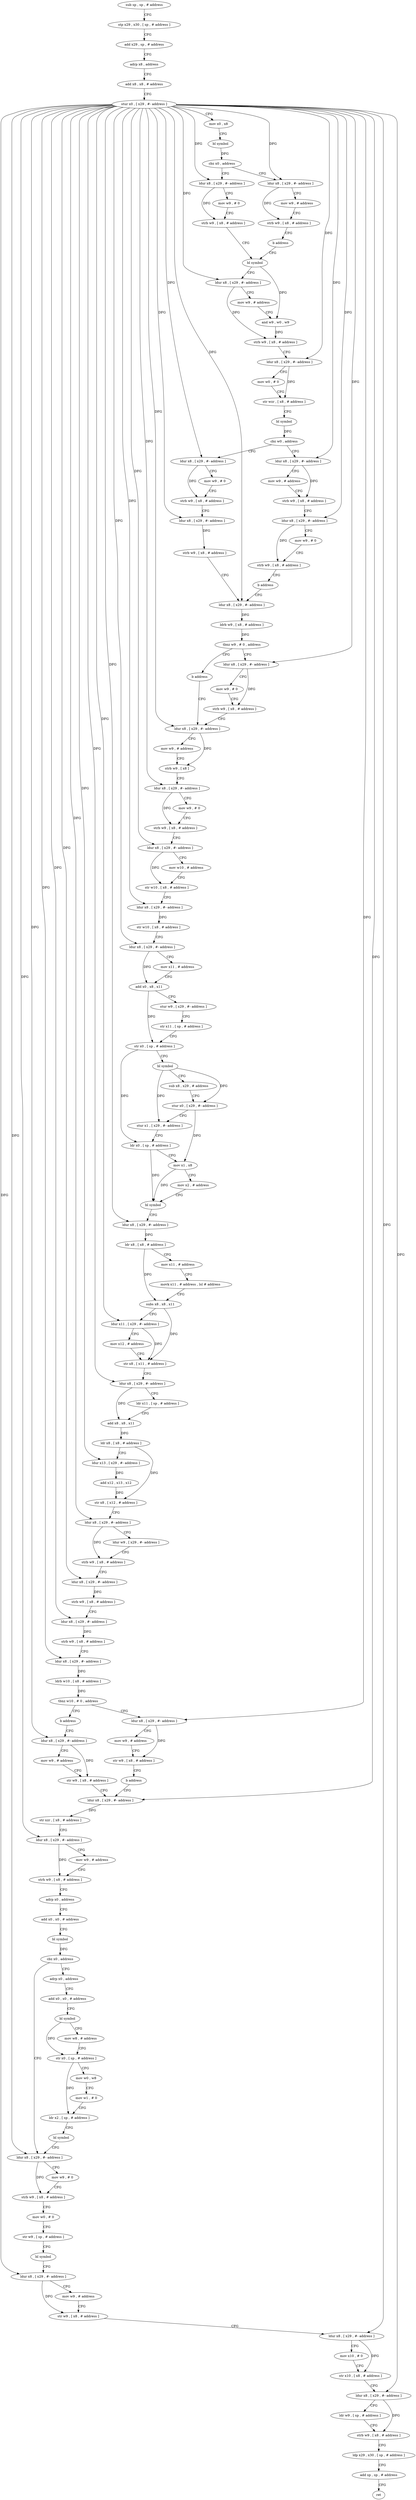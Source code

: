 digraph "func" {
"4250216" [label = "sub sp , sp , # address" ]
"4250220" [label = "stp x29 , x30 , [ sp , # address ]" ]
"4250224" [label = "add x29 , sp , # address" ]
"4250228" [label = "adrp x8 , address" ]
"4250232" [label = "add x8 , x8 , # address" ]
"4250236" [label = "stur x0 , [ x29 , #- address ]" ]
"4250240" [label = "mov x0 , x8" ]
"4250244" [label = "bl symbol" ]
"4250248" [label = "cbz x0 , address" ]
"4250268" [label = "ldur x8 , [ x29 , #- address ]" ]
"4250252" [label = "ldur x8 , [ x29 , #- address ]" ]
"4250272" [label = "mov w9 , # 0" ]
"4250276" [label = "strb w9 , [ x8 , # address ]" ]
"4250280" [label = "bl symbol" ]
"4250256" [label = "mov w9 , # address" ]
"4250260" [label = "strb w9 , [ x8 , # address ]" ]
"4250264" [label = "b address" ]
"4250348" [label = "ldur x8 , [ x29 , #- address ]" ]
"4250352" [label = "mov w9 , # 0" ]
"4250356" [label = "strb w9 , [ x8 , # address ]" ]
"4250360" [label = "ldur x8 , [ x29 , #- address ]" ]
"4250364" [label = "strb w9 , [ x8 , # address ]" ]
"4250368" [label = "ldur x8 , [ x29 , #- address ]" ]
"4250320" [label = "ldur x8 , [ x29 , #- address ]" ]
"4250324" [label = "mov w9 , # address" ]
"4250328" [label = "strb w9 , [ x8 , # address ]" ]
"4250332" [label = "ldur x8 , [ x29 , #- address ]" ]
"4250336" [label = "mov w9 , # 0" ]
"4250340" [label = "strb w9 , [ x8 , # address ]" ]
"4250344" [label = "b address" ]
"4250284" [label = "ldur x8 , [ x29 , #- address ]" ]
"4250288" [label = "mov w9 , # address" ]
"4250292" [label = "and w9 , w0 , w9" ]
"4250296" [label = "strb w9 , [ x8 , # address ]" ]
"4250300" [label = "ldur x8 , [ x29 , #- address ]" ]
"4250304" [label = "mov w0 , # 0" ]
"4250308" [label = "str wzr , [ x8 , # address ]" ]
"4250312" [label = "bl symbol" ]
"4250316" [label = "cbz w0 , address" ]
"4250384" [label = "ldur x8 , [ x29 , #- address ]" ]
"4250388" [label = "mov w9 , # 0" ]
"4250392" [label = "strb w9 , [ x8 , # address ]" ]
"4250396" [label = "ldur x8 , [ x29 , #- address ]" ]
"4250380" [label = "b address" ]
"4250372" [label = "ldrb w9 , [ x8 , # address ]" ]
"4250376" [label = "tbnz w9 , # 0 , address" ]
"4250600" [label = "ldur x8 , [ x29 , #- address ]" ]
"4250604" [label = "mov w9 , # address" ]
"4250608" [label = "str w9 , [ x8 , # address ]" ]
"4250612" [label = "b address" ]
"4250628" [label = "ldur x8 , [ x29 , #- address ]" ]
"4250596" [label = "b address" ]
"4250616" [label = "ldur x8 , [ x29 , #- address ]" ]
"4250400" [label = "mov w9 , # address" ]
"4250404" [label = "strb w9 , [ x8 ]" ]
"4250408" [label = "ldur x8 , [ x29 , #- address ]" ]
"4250412" [label = "mov w9 , # 0" ]
"4250416" [label = "strb w9 , [ x8 , # address ]" ]
"4250420" [label = "ldur x8 , [ x29 , #- address ]" ]
"4250424" [label = "mov w10 , # address" ]
"4250428" [label = "str w10 , [ x8 , # address ]" ]
"4250432" [label = "ldur x8 , [ x29 , #- address ]" ]
"4250436" [label = "str w10 , [ x8 , # address ]" ]
"4250440" [label = "ldur x8 , [ x29 , #- address ]" ]
"4250444" [label = "mov x11 , # address" ]
"4250448" [label = "add x0 , x8 , x11" ]
"4250452" [label = "stur w9 , [ x29 , #- address ]" ]
"4250456" [label = "str x11 , [ sp , # address ]" ]
"4250460" [label = "str x0 , [ sp , # address ]" ]
"4250464" [label = "bl symbol" ]
"4250468" [label = "sub x8 , x29 , # address" ]
"4250472" [label = "stur x0 , [ x29 , #- address ]" ]
"4250476" [label = "stur x1 , [ x29 , #- address ]" ]
"4250480" [label = "ldr x0 , [ sp , # address ]" ]
"4250484" [label = "mov x1 , x8" ]
"4250488" [label = "mov x2 , # address" ]
"4250492" [label = "bl symbol" ]
"4250496" [label = "ldur x8 , [ x29 , #- address ]" ]
"4250500" [label = "ldr x8 , [ x8 , # address ]" ]
"4250504" [label = "mov x11 , # address" ]
"4250508" [label = "movk x11 , # address , lsl # address" ]
"4250512" [label = "subs x8 , x8 , x11" ]
"4250516" [label = "ldur x11 , [ x29 , #- address ]" ]
"4250520" [label = "mov x12 , # address" ]
"4250524" [label = "str x8 , [ x11 , # address ]" ]
"4250528" [label = "ldur x8 , [ x29 , #- address ]" ]
"4250532" [label = "ldr x11 , [ sp , # address ]" ]
"4250536" [label = "add x8 , x8 , x11" ]
"4250540" [label = "ldr x8 , [ x8 , # address ]" ]
"4250544" [label = "ldur x13 , [ x29 , #- address ]" ]
"4250548" [label = "add x12 , x13 , x12" ]
"4250552" [label = "str x8 , [ x12 , # address ]" ]
"4250556" [label = "ldur x8 , [ x29 , #- address ]" ]
"4250560" [label = "ldur w9 , [ x29 , #- address ]" ]
"4250564" [label = "strb w9 , [ x8 , # address ]" ]
"4250568" [label = "ldur x8 , [ x29 , #- address ]" ]
"4250572" [label = "strb w9 , [ x8 , # address ]" ]
"4250576" [label = "ldur x8 , [ x29 , #- address ]" ]
"4250580" [label = "strb w9 , [ x8 , # address ]" ]
"4250584" [label = "ldur x8 , [ x29 , #- address ]" ]
"4250588" [label = "ldrb w10 , [ x8 , # address ]" ]
"4250592" [label = "tbnz w10 , # 0 , address" ]
"4250632" [label = "str xzr , [ x8 , # address ]" ]
"4250636" [label = "ldur x8 , [ x29 , #- address ]" ]
"4250640" [label = "mov w9 , # address" ]
"4250644" [label = "strh w9 , [ x8 , # address ]" ]
"4250648" [label = "adrp x0 , address" ]
"4250652" [label = "add x0 , x0 , # address" ]
"4250656" [label = "bl symbol" ]
"4250660" [label = "cbz x0 , address" ]
"4250700" [label = "ldur x8 , [ x29 , #- address ]" ]
"4250664" [label = "adrp x0 , address" ]
"4250620" [label = "mov w9 , # address" ]
"4250624" [label = "str w9 , [ x8 , # address ]" ]
"4250704" [label = "mov w9 , # 0" ]
"4250708" [label = "strb w9 , [ x8 , # address ]" ]
"4250712" [label = "mov w0 , # 0" ]
"4250716" [label = "str w9 , [ sp , # address ]" ]
"4250720" [label = "bl symbol" ]
"4250724" [label = "ldur x8 , [ x29 , #- address ]" ]
"4250728" [label = "mov w9 , # address" ]
"4250732" [label = "str w9 , [ x8 , # address ]" ]
"4250736" [label = "ldur x8 , [ x29 , #- address ]" ]
"4250740" [label = "mov x10 , # 0" ]
"4250744" [label = "str x10 , [ x8 , # address ]" ]
"4250748" [label = "ldur x8 , [ x29 , #- address ]" ]
"4250752" [label = "ldr w9 , [ sp , # address ]" ]
"4250756" [label = "strb w9 , [ x8 , # address ]" ]
"4250760" [label = "ldp x29 , x30 , [ sp , # address ]" ]
"4250764" [label = "add sp , sp , # address" ]
"4250768" [label = "ret" ]
"4250668" [label = "add x0 , x0 , # address" ]
"4250672" [label = "bl symbol" ]
"4250676" [label = "mov w8 , # address" ]
"4250680" [label = "str x0 , [ sp , # address ]" ]
"4250684" [label = "mov w0 , w8" ]
"4250688" [label = "mov w1 , # 0" ]
"4250692" [label = "ldr x2 , [ sp , # address ]" ]
"4250696" [label = "bl symbol" ]
"4250216" -> "4250220" [ label = "CFG" ]
"4250220" -> "4250224" [ label = "CFG" ]
"4250224" -> "4250228" [ label = "CFG" ]
"4250228" -> "4250232" [ label = "CFG" ]
"4250232" -> "4250236" [ label = "CFG" ]
"4250236" -> "4250240" [ label = "CFG" ]
"4250236" -> "4250268" [ label = "DFG" ]
"4250236" -> "4250252" [ label = "DFG" ]
"4250236" -> "4250284" [ label = "DFG" ]
"4250236" -> "4250300" [ label = "DFG" ]
"4250236" -> "4250348" [ label = "DFG" ]
"4250236" -> "4250360" [ label = "DFG" ]
"4250236" -> "4250320" [ label = "DFG" ]
"4250236" -> "4250332" [ label = "DFG" ]
"4250236" -> "4250368" [ label = "DFG" ]
"4250236" -> "4250384" [ label = "DFG" ]
"4250236" -> "4250396" [ label = "DFG" ]
"4250236" -> "4250408" [ label = "DFG" ]
"4250236" -> "4250420" [ label = "DFG" ]
"4250236" -> "4250432" [ label = "DFG" ]
"4250236" -> "4250440" [ label = "DFG" ]
"4250236" -> "4250496" [ label = "DFG" ]
"4250236" -> "4250516" [ label = "DFG" ]
"4250236" -> "4250528" [ label = "DFG" ]
"4250236" -> "4250544" [ label = "DFG" ]
"4250236" -> "4250556" [ label = "DFG" ]
"4250236" -> "4250568" [ label = "DFG" ]
"4250236" -> "4250576" [ label = "DFG" ]
"4250236" -> "4250584" [ label = "DFG" ]
"4250236" -> "4250600" [ label = "DFG" ]
"4250236" -> "4250628" [ label = "DFG" ]
"4250236" -> "4250636" [ label = "DFG" ]
"4250236" -> "4250616" [ label = "DFG" ]
"4250236" -> "4250700" [ label = "DFG" ]
"4250236" -> "4250724" [ label = "DFG" ]
"4250236" -> "4250736" [ label = "DFG" ]
"4250236" -> "4250748" [ label = "DFG" ]
"4250240" -> "4250244" [ label = "CFG" ]
"4250244" -> "4250248" [ label = "DFG" ]
"4250248" -> "4250268" [ label = "CFG" ]
"4250248" -> "4250252" [ label = "CFG" ]
"4250268" -> "4250272" [ label = "CFG" ]
"4250268" -> "4250276" [ label = "DFG" ]
"4250252" -> "4250256" [ label = "CFG" ]
"4250252" -> "4250260" [ label = "DFG" ]
"4250272" -> "4250276" [ label = "CFG" ]
"4250276" -> "4250280" [ label = "CFG" ]
"4250280" -> "4250284" [ label = "CFG" ]
"4250280" -> "4250292" [ label = "DFG" ]
"4250256" -> "4250260" [ label = "CFG" ]
"4250260" -> "4250264" [ label = "CFG" ]
"4250264" -> "4250280" [ label = "CFG" ]
"4250348" -> "4250352" [ label = "CFG" ]
"4250348" -> "4250356" [ label = "DFG" ]
"4250352" -> "4250356" [ label = "CFG" ]
"4250356" -> "4250360" [ label = "CFG" ]
"4250360" -> "4250364" [ label = "DFG" ]
"4250364" -> "4250368" [ label = "CFG" ]
"4250368" -> "4250372" [ label = "DFG" ]
"4250320" -> "4250324" [ label = "CFG" ]
"4250320" -> "4250328" [ label = "DFG" ]
"4250324" -> "4250328" [ label = "CFG" ]
"4250328" -> "4250332" [ label = "CFG" ]
"4250332" -> "4250336" [ label = "CFG" ]
"4250332" -> "4250340" [ label = "DFG" ]
"4250336" -> "4250340" [ label = "CFG" ]
"4250340" -> "4250344" [ label = "CFG" ]
"4250344" -> "4250368" [ label = "CFG" ]
"4250284" -> "4250288" [ label = "CFG" ]
"4250284" -> "4250296" [ label = "DFG" ]
"4250288" -> "4250292" [ label = "CFG" ]
"4250292" -> "4250296" [ label = "DFG" ]
"4250296" -> "4250300" [ label = "CFG" ]
"4250300" -> "4250304" [ label = "CFG" ]
"4250300" -> "4250308" [ label = "DFG" ]
"4250304" -> "4250308" [ label = "CFG" ]
"4250308" -> "4250312" [ label = "CFG" ]
"4250312" -> "4250316" [ label = "DFG" ]
"4250316" -> "4250348" [ label = "CFG" ]
"4250316" -> "4250320" [ label = "CFG" ]
"4250384" -> "4250388" [ label = "CFG" ]
"4250384" -> "4250392" [ label = "DFG" ]
"4250388" -> "4250392" [ label = "CFG" ]
"4250392" -> "4250396" [ label = "CFG" ]
"4250396" -> "4250400" [ label = "CFG" ]
"4250396" -> "4250404" [ label = "DFG" ]
"4250380" -> "4250396" [ label = "CFG" ]
"4250372" -> "4250376" [ label = "DFG" ]
"4250376" -> "4250384" [ label = "CFG" ]
"4250376" -> "4250380" [ label = "CFG" ]
"4250600" -> "4250604" [ label = "CFG" ]
"4250600" -> "4250608" [ label = "DFG" ]
"4250604" -> "4250608" [ label = "CFG" ]
"4250608" -> "4250612" [ label = "CFG" ]
"4250612" -> "4250628" [ label = "CFG" ]
"4250628" -> "4250632" [ label = "DFG" ]
"4250596" -> "4250616" [ label = "CFG" ]
"4250616" -> "4250620" [ label = "CFG" ]
"4250616" -> "4250624" [ label = "DFG" ]
"4250400" -> "4250404" [ label = "CFG" ]
"4250404" -> "4250408" [ label = "CFG" ]
"4250408" -> "4250412" [ label = "CFG" ]
"4250408" -> "4250416" [ label = "DFG" ]
"4250412" -> "4250416" [ label = "CFG" ]
"4250416" -> "4250420" [ label = "CFG" ]
"4250420" -> "4250424" [ label = "CFG" ]
"4250420" -> "4250428" [ label = "DFG" ]
"4250424" -> "4250428" [ label = "CFG" ]
"4250428" -> "4250432" [ label = "CFG" ]
"4250432" -> "4250436" [ label = "DFG" ]
"4250436" -> "4250440" [ label = "CFG" ]
"4250440" -> "4250444" [ label = "CFG" ]
"4250440" -> "4250448" [ label = "DFG" ]
"4250444" -> "4250448" [ label = "CFG" ]
"4250448" -> "4250452" [ label = "CFG" ]
"4250448" -> "4250460" [ label = "DFG" ]
"4250452" -> "4250456" [ label = "CFG" ]
"4250456" -> "4250460" [ label = "CFG" ]
"4250460" -> "4250464" [ label = "CFG" ]
"4250460" -> "4250480" [ label = "DFG" ]
"4250464" -> "4250468" [ label = "CFG" ]
"4250464" -> "4250472" [ label = "DFG" ]
"4250464" -> "4250476" [ label = "DFG" ]
"4250468" -> "4250472" [ label = "CFG" ]
"4250472" -> "4250476" [ label = "CFG" ]
"4250472" -> "4250484" [ label = "DFG" ]
"4250476" -> "4250480" [ label = "CFG" ]
"4250480" -> "4250484" [ label = "CFG" ]
"4250480" -> "4250492" [ label = "DFG" ]
"4250484" -> "4250488" [ label = "CFG" ]
"4250484" -> "4250492" [ label = "DFG" ]
"4250488" -> "4250492" [ label = "CFG" ]
"4250492" -> "4250496" [ label = "CFG" ]
"4250496" -> "4250500" [ label = "DFG" ]
"4250500" -> "4250504" [ label = "CFG" ]
"4250500" -> "4250512" [ label = "DFG" ]
"4250504" -> "4250508" [ label = "CFG" ]
"4250508" -> "4250512" [ label = "CFG" ]
"4250512" -> "4250516" [ label = "CFG" ]
"4250512" -> "4250524" [ label = "DFG" ]
"4250516" -> "4250520" [ label = "CFG" ]
"4250516" -> "4250524" [ label = "DFG" ]
"4250520" -> "4250524" [ label = "CFG" ]
"4250524" -> "4250528" [ label = "CFG" ]
"4250528" -> "4250532" [ label = "CFG" ]
"4250528" -> "4250536" [ label = "DFG" ]
"4250532" -> "4250536" [ label = "CFG" ]
"4250536" -> "4250540" [ label = "DFG" ]
"4250540" -> "4250544" [ label = "CFG" ]
"4250540" -> "4250552" [ label = "DFG" ]
"4250544" -> "4250548" [ label = "DFG" ]
"4250548" -> "4250552" [ label = "DFG" ]
"4250552" -> "4250556" [ label = "CFG" ]
"4250556" -> "4250560" [ label = "CFG" ]
"4250556" -> "4250564" [ label = "DFG" ]
"4250560" -> "4250564" [ label = "CFG" ]
"4250564" -> "4250568" [ label = "CFG" ]
"4250568" -> "4250572" [ label = "DFG" ]
"4250572" -> "4250576" [ label = "CFG" ]
"4250576" -> "4250580" [ label = "DFG" ]
"4250580" -> "4250584" [ label = "CFG" ]
"4250584" -> "4250588" [ label = "DFG" ]
"4250588" -> "4250592" [ label = "DFG" ]
"4250592" -> "4250600" [ label = "CFG" ]
"4250592" -> "4250596" [ label = "CFG" ]
"4250632" -> "4250636" [ label = "CFG" ]
"4250636" -> "4250640" [ label = "CFG" ]
"4250636" -> "4250644" [ label = "DFG" ]
"4250640" -> "4250644" [ label = "CFG" ]
"4250644" -> "4250648" [ label = "CFG" ]
"4250648" -> "4250652" [ label = "CFG" ]
"4250652" -> "4250656" [ label = "CFG" ]
"4250656" -> "4250660" [ label = "DFG" ]
"4250660" -> "4250700" [ label = "CFG" ]
"4250660" -> "4250664" [ label = "CFG" ]
"4250700" -> "4250704" [ label = "CFG" ]
"4250700" -> "4250708" [ label = "DFG" ]
"4250664" -> "4250668" [ label = "CFG" ]
"4250620" -> "4250624" [ label = "CFG" ]
"4250624" -> "4250628" [ label = "CFG" ]
"4250704" -> "4250708" [ label = "CFG" ]
"4250708" -> "4250712" [ label = "CFG" ]
"4250712" -> "4250716" [ label = "CFG" ]
"4250716" -> "4250720" [ label = "CFG" ]
"4250720" -> "4250724" [ label = "CFG" ]
"4250724" -> "4250728" [ label = "CFG" ]
"4250724" -> "4250732" [ label = "DFG" ]
"4250728" -> "4250732" [ label = "CFG" ]
"4250732" -> "4250736" [ label = "CFG" ]
"4250736" -> "4250740" [ label = "CFG" ]
"4250736" -> "4250744" [ label = "DFG" ]
"4250740" -> "4250744" [ label = "CFG" ]
"4250744" -> "4250748" [ label = "CFG" ]
"4250748" -> "4250752" [ label = "CFG" ]
"4250748" -> "4250756" [ label = "DFG" ]
"4250752" -> "4250756" [ label = "CFG" ]
"4250756" -> "4250760" [ label = "CFG" ]
"4250760" -> "4250764" [ label = "CFG" ]
"4250764" -> "4250768" [ label = "CFG" ]
"4250668" -> "4250672" [ label = "CFG" ]
"4250672" -> "4250676" [ label = "CFG" ]
"4250672" -> "4250680" [ label = "DFG" ]
"4250676" -> "4250680" [ label = "CFG" ]
"4250680" -> "4250684" [ label = "CFG" ]
"4250680" -> "4250692" [ label = "DFG" ]
"4250684" -> "4250688" [ label = "CFG" ]
"4250688" -> "4250692" [ label = "CFG" ]
"4250692" -> "4250696" [ label = "CFG" ]
"4250696" -> "4250700" [ label = "CFG" ]
}
